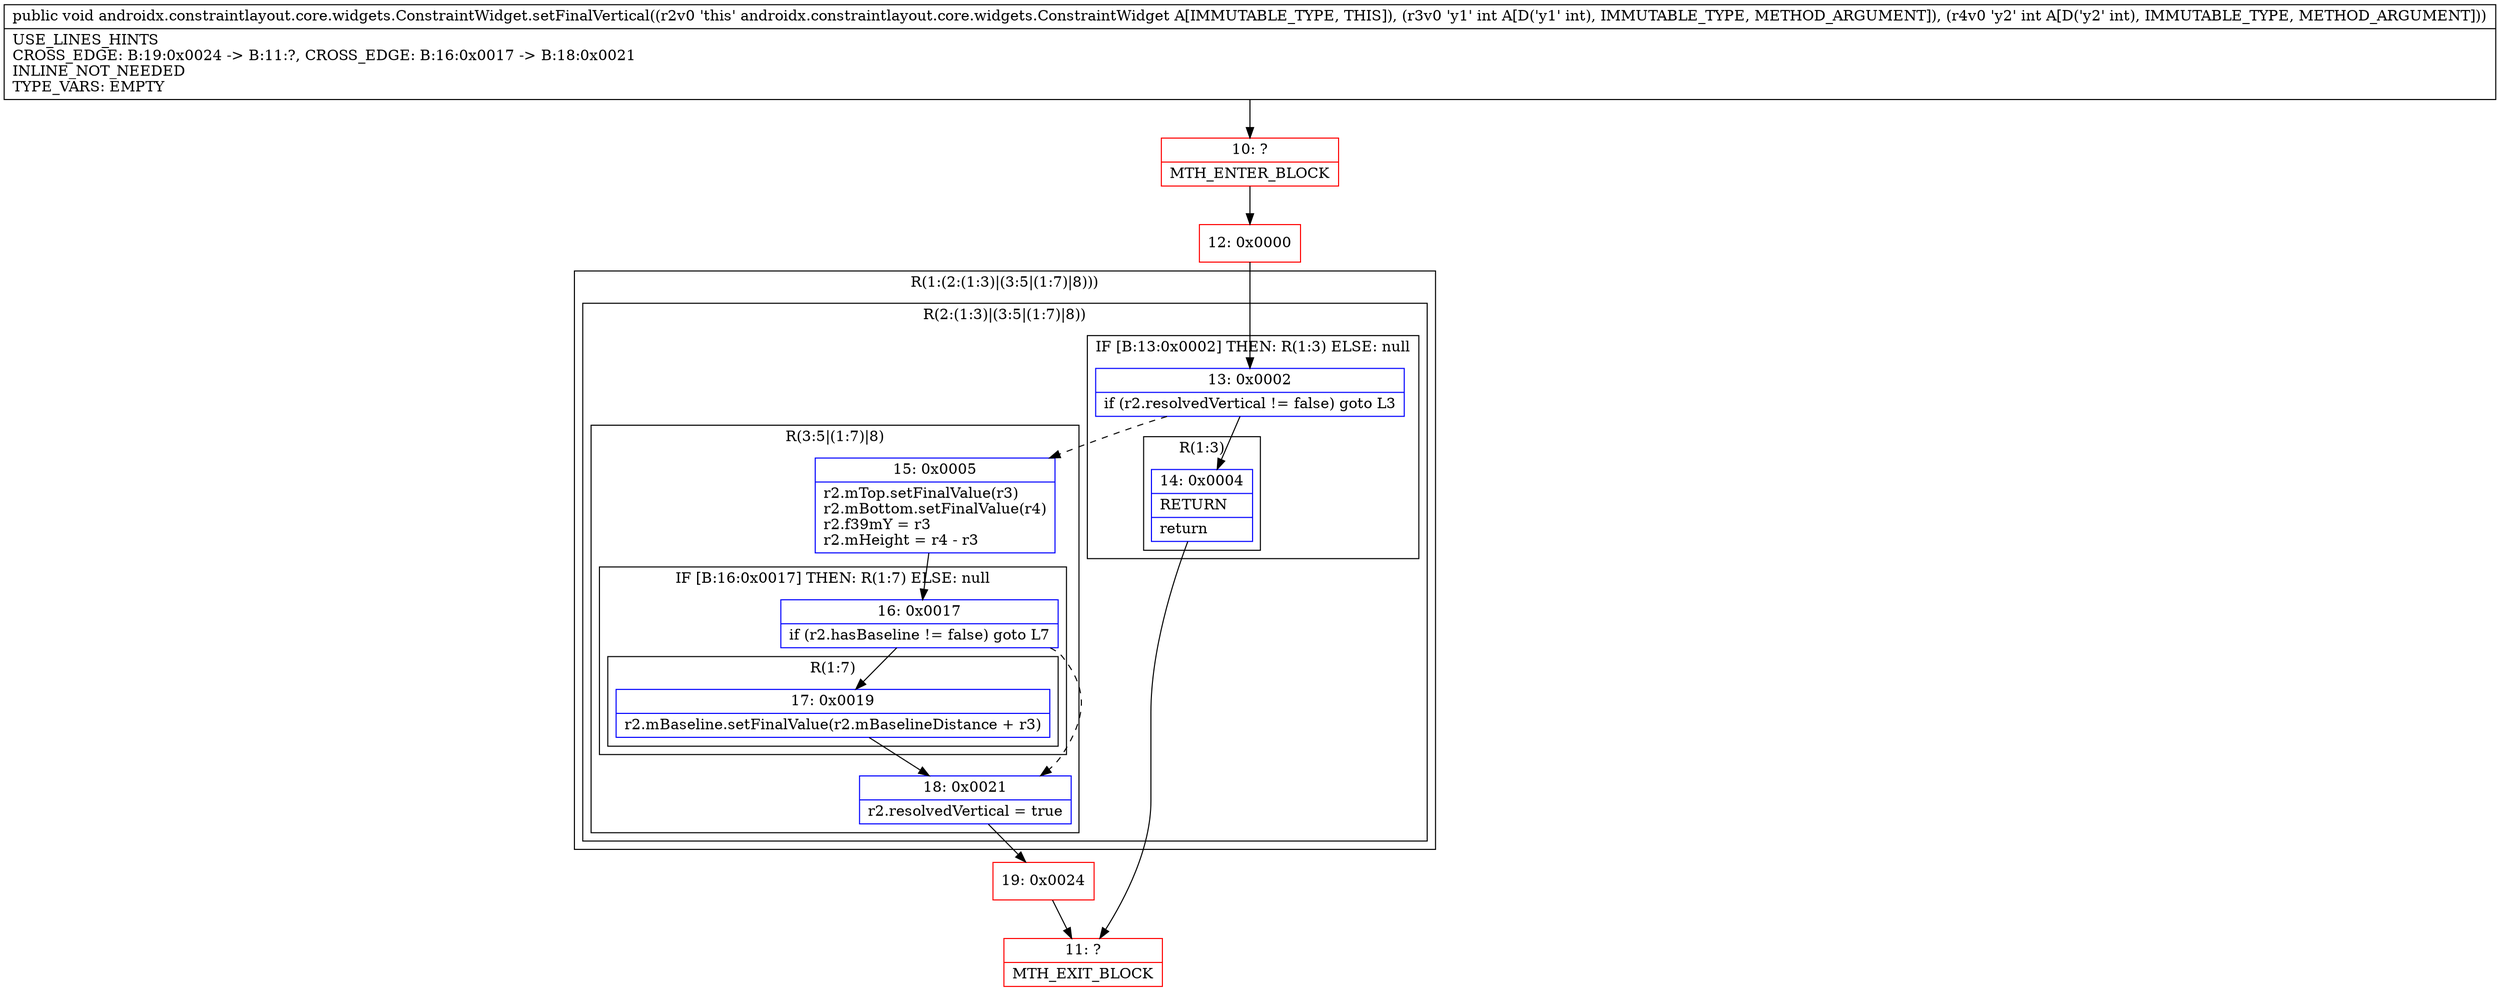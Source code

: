 digraph "CFG forandroidx.constraintlayout.core.widgets.ConstraintWidget.setFinalVertical(II)V" {
subgraph cluster_Region_927248810 {
label = "R(1:(2:(1:3)|(3:5|(1:7)|8)))";
node [shape=record,color=blue];
subgraph cluster_Region_346308009 {
label = "R(2:(1:3)|(3:5|(1:7)|8))";
node [shape=record,color=blue];
subgraph cluster_IfRegion_1178987021 {
label = "IF [B:13:0x0002] THEN: R(1:3) ELSE: null";
node [shape=record,color=blue];
Node_13 [shape=record,label="{13\:\ 0x0002|if (r2.resolvedVertical != false) goto L3\l}"];
subgraph cluster_Region_800452398 {
label = "R(1:3)";
node [shape=record,color=blue];
Node_14 [shape=record,label="{14\:\ 0x0004|RETURN\l|return\l}"];
}
}
subgraph cluster_Region_1039057555 {
label = "R(3:5|(1:7)|8)";
node [shape=record,color=blue];
Node_15 [shape=record,label="{15\:\ 0x0005|r2.mTop.setFinalValue(r3)\lr2.mBottom.setFinalValue(r4)\lr2.f39mY = r3\lr2.mHeight = r4 \- r3\l}"];
subgraph cluster_IfRegion_143845874 {
label = "IF [B:16:0x0017] THEN: R(1:7) ELSE: null";
node [shape=record,color=blue];
Node_16 [shape=record,label="{16\:\ 0x0017|if (r2.hasBaseline != false) goto L7\l}"];
subgraph cluster_Region_1643016047 {
label = "R(1:7)";
node [shape=record,color=blue];
Node_17 [shape=record,label="{17\:\ 0x0019|r2.mBaseline.setFinalValue(r2.mBaselineDistance + r3)\l}"];
}
}
Node_18 [shape=record,label="{18\:\ 0x0021|r2.resolvedVertical = true\l}"];
}
}
}
Node_10 [shape=record,color=red,label="{10\:\ ?|MTH_ENTER_BLOCK\l}"];
Node_12 [shape=record,color=red,label="{12\:\ 0x0000}"];
Node_11 [shape=record,color=red,label="{11\:\ ?|MTH_EXIT_BLOCK\l}"];
Node_19 [shape=record,color=red,label="{19\:\ 0x0024}"];
MethodNode[shape=record,label="{public void androidx.constraintlayout.core.widgets.ConstraintWidget.setFinalVertical((r2v0 'this' androidx.constraintlayout.core.widgets.ConstraintWidget A[IMMUTABLE_TYPE, THIS]), (r3v0 'y1' int A[D('y1' int), IMMUTABLE_TYPE, METHOD_ARGUMENT]), (r4v0 'y2' int A[D('y2' int), IMMUTABLE_TYPE, METHOD_ARGUMENT]))  | USE_LINES_HINTS\lCROSS_EDGE: B:19:0x0024 \-\> B:11:?, CROSS_EDGE: B:16:0x0017 \-\> B:18:0x0021\lINLINE_NOT_NEEDED\lTYPE_VARS: EMPTY\l}"];
MethodNode -> Node_10;Node_13 -> Node_14;
Node_13 -> Node_15[style=dashed];
Node_14 -> Node_11;
Node_15 -> Node_16;
Node_16 -> Node_17;
Node_16 -> Node_18[style=dashed];
Node_17 -> Node_18;
Node_18 -> Node_19;
Node_10 -> Node_12;
Node_12 -> Node_13;
Node_19 -> Node_11;
}

